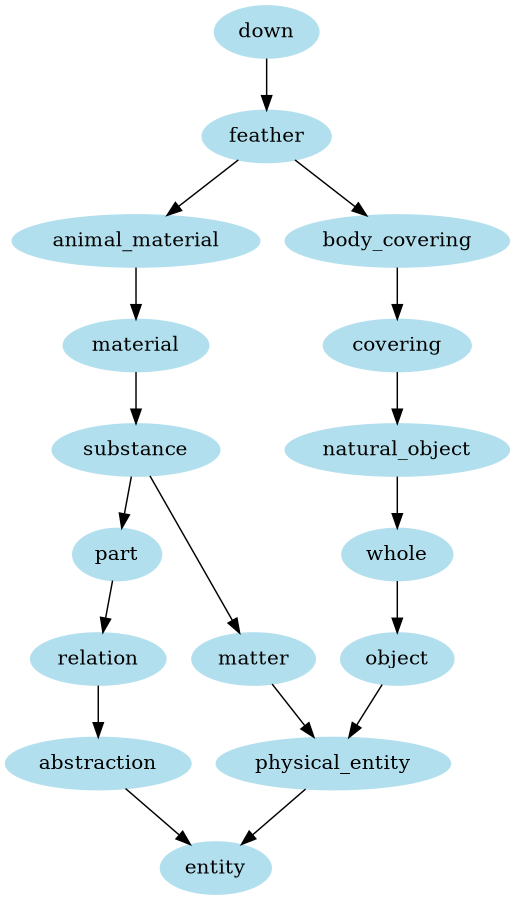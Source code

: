 digraph unix {
	node [color=lightblue2 style=filled]
	size="6,6"
	down -> feather
	feather -> animal_material
	animal_material -> material
	material -> substance
	substance -> matter
	matter -> physical_entity
	physical_entity -> entity
	substance -> part
	part -> relation
	relation -> abstraction
	abstraction -> entity
	feather -> body_covering
	body_covering -> covering
	covering -> natural_object
	natural_object -> whole
	whole -> object
	object -> physical_entity
}
